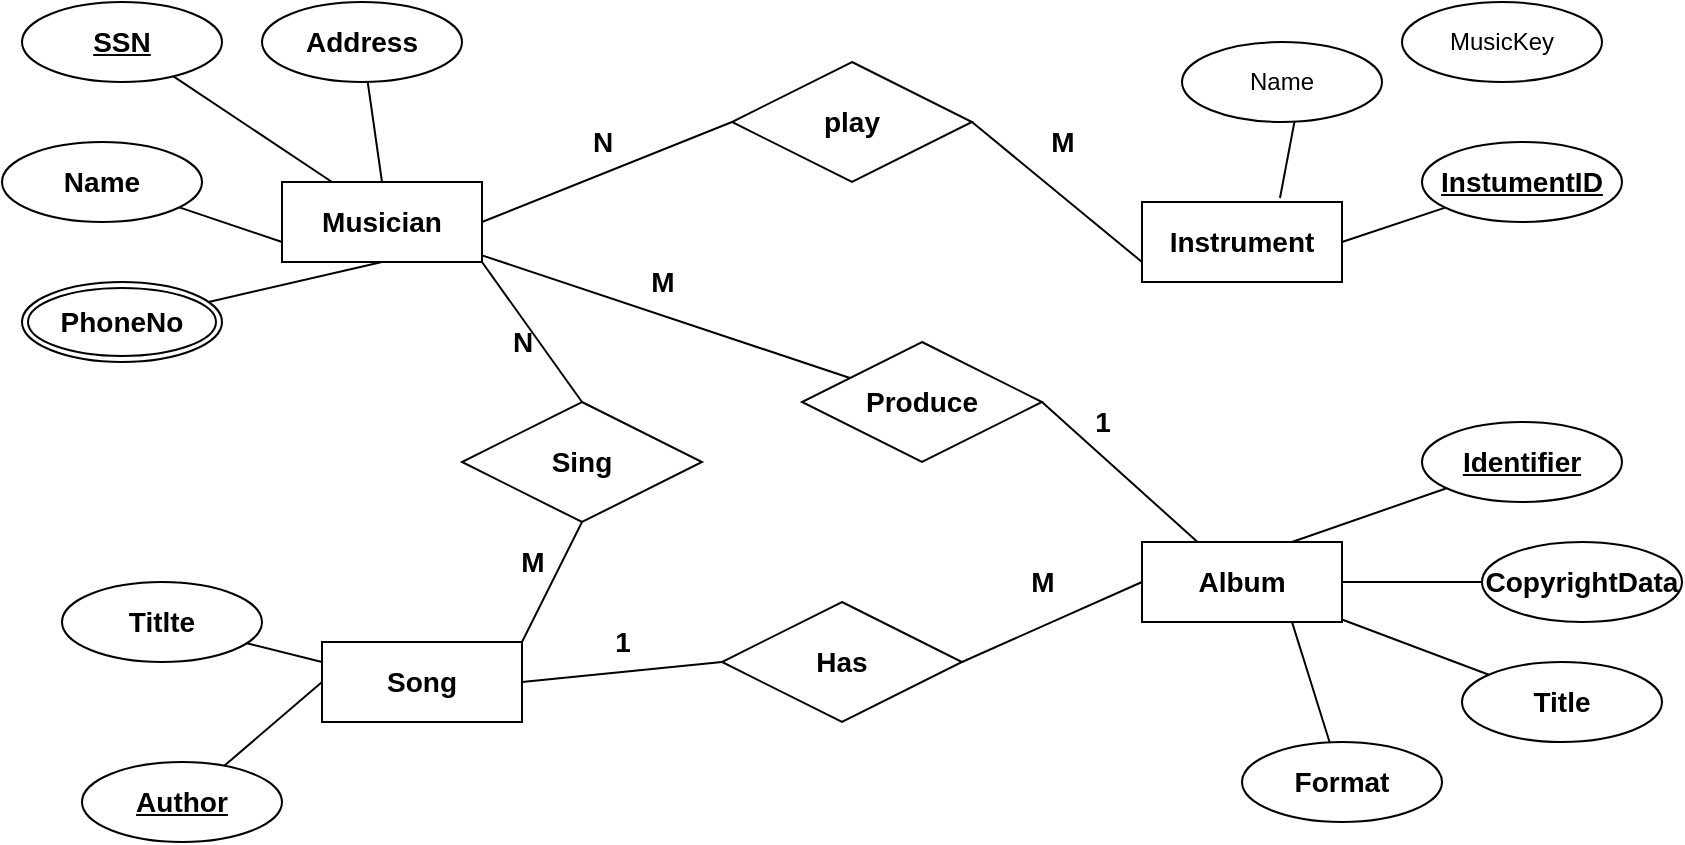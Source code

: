 <mxfile version="14.8.6" type="device"><diagram id="20n3HIHLvlVJilpeOeBg" name="Page-1"><mxGraphModel dx="1386" dy="713" grid="1" gridSize="10" guides="1" tooltips="1" connect="1" arrows="1" fold="1" page="1" pageScale="1" pageWidth="850" pageHeight="1100" math="0" shadow="0"><root><mxCell id="0"/><mxCell id="1" parent="0"/><mxCell id="VqLgRUv5dzBUcafCYTyE-1" value="Musician" style="whiteSpace=wrap;html=1;align=center;fontStyle=1;fontSize=14;" parent="1" vertex="1"><mxGeometry x="140" y="100" width="100" height="40" as="geometry"/></mxCell><mxCell id="VqLgRUv5dzBUcafCYTyE-30" style="edgeStyle=none;rounded=0;orthogonalLoop=1;jettySize=auto;html=1;entryX=0;entryY=0.75;entryDx=0;entryDy=0;endArrow=none;endFill=0;fontStyle=1;fontSize=14;" parent="1" source="VqLgRUv5dzBUcafCYTyE-2" target="VqLgRUv5dzBUcafCYTyE-1" edge="1"><mxGeometry relative="1" as="geometry"/></mxCell><mxCell id="VqLgRUv5dzBUcafCYTyE-2" value="Name" style="ellipse;whiteSpace=wrap;html=1;align=center;fontStyle=1;fontSize=14;" parent="1" vertex="1"><mxGeometry y="80" width="100" height="40" as="geometry"/></mxCell><mxCell id="VqLgRUv5dzBUcafCYTyE-27" style="edgeStyle=none;rounded=0;orthogonalLoop=1;jettySize=auto;html=1;entryX=0.25;entryY=0;entryDx=0;entryDy=0;endArrow=none;endFill=0;fontStyle=1;fontSize=14;" parent="1" source="VqLgRUv5dzBUcafCYTyE-3" target="VqLgRUv5dzBUcafCYTyE-1" edge="1"><mxGeometry relative="1" as="geometry"/></mxCell><mxCell id="VqLgRUv5dzBUcafCYTyE-3" value="SSN" style="ellipse;whiteSpace=wrap;html=1;align=center;fontStyle=5;fontSize=14;" parent="1" vertex="1"><mxGeometry x="10" y="10" width="100" height="40" as="geometry"/></mxCell><mxCell id="VqLgRUv5dzBUcafCYTyE-31" style="edgeStyle=none;rounded=0;orthogonalLoop=1;jettySize=auto;html=1;entryX=0.5;entryY=1;entryDx=0;entryDy=0;endArrow=none;endFill=0;fontStyle=1;fontSize=14;" parent="1" source="VqLgRUv5dzBUcafCYTyE-4" target="VqLgRUv5dzBUcafCYTyE-1" edge="1"><mxGeometry relative="1" as="geometry"/></mxCell><mxCell id="VqLgRUv5dzBUcafCYTyE-4" value="PhoneNo" style="ellipse;shape=doubleEllipse;margin=3;whiteSpace=wrap;html=1;align=center;fontStyle=1;fontSize=14;" parent="1" vertex="1"><mxGeometry x="10" y="150" width="100" height="40" as="geometry"/></mxCell><mxCell id="VqLgRUv5dzBUcafCYTyE-26" style="edgeStyle=none;rounded=0;orthogonalLoop=1;jettySize=auto;html=1;entryX=0.5;entryY=0;entryDx=0;entryDy=0;endArrow=none;endFill=0;fontStyle=1;fontSize=14;" parent="1" target="VqLgRUv5dzBUcafCYTyE-1" edge="1"><mxGeometry relative="1" as="geometry"><mxPoint x="182.852" y="49.967" as="sourcePoint"/></mxGeometry></mxCell><mxCell id="VqLgRUv5dzBUcafCYTyE-6" value="Instrument" style="whiteSpace=wrap;html=1;align=center;fontStyle=1;fontSize=14;" parent="1" vertex="1"><mxGeometry x="570" y="110" width="100" height="40" as="geometry"/></mxCell><mxCell id="VqLgRUv5dzBUcafCYTyE-34" style="edgeStyle=none;rounded=0;orthogonalLoop=1;jettySize=auto;html=1;entryX=0.69;entryY=-0.05;entryDx=0;entryDy=0;entryPerimeter=0;endArrow=none;endFill=0;fontStyle=1;fontSize=14;" parent="1" target="VqLgRUv5dzBUcafCYTyE-6" edge="1"><mxGeometry relative="1" as="geometry"><mxPoint x="646.218" y="69.943" as="sourcePoint"/></mxGeometry></mxCell><mxCell id="VqLgRUv5dzBUcafCYTyE-35" style="edgeStyle=none;rounded=0;orthogonalLoop=1;jettySize=auto;html=1;entryX=1;entryY=0.5;entryDx=0;entryDy=0;endArrow=none;endFill=0;fontStyle=1;fontSize=14;" parent="1" source="VqLgRUv5dzBUcafCYTyE-10" target="VqLgRUv5dzBUcafCYTyE-6" edge="1"><mxGeometry relative="1" as="geometry"/></mxCell><mxCell id="VqLgRUv5dzBUcafCYTyE-10" value="InstumentID" style="ellipse;whiteSpace=wrap;html=1;align=center;fontStyle=5;fontSize=14;" parent="1" vertex="1"><mxGeometry x="710" y="80" width="100" height="40" as="geometry"/></mxCell><mxCell id="VqLgRUv5dzBUcafCYTyE-11" value="Album" style="whiteSpace=wrap;html=1;align=center;fontStyle=1;fontSize=14;" parent="1" vertex="1"><mxGeometry x="570" y="280" width="100" height="40" as="geometry"/></mxCell><mxCell id="VqLgRUv5dzBUcafCYTyE-38" style="edgeStyle=none;rounded=0;orthogonalLoop=1;jettySize=auto;html=1;endArrow=none;endFill=0;fontStyle=1;fontSize=14;" parent="1" source="VqLgRUv5dzBUcafCYTyE-16" target="VqLgRUv5dzBUcafCYTyE-11" edge="1"><mxGeometry relative="1" as="geometry"/></mxCell><mxCell id="VqLgRUv5dzBUcafCYTyE-16" value="Title" style="ellipse;whiteSpace=wrap;html=1;align=center;fontStyle=1;fontSize=14;" parent="1" vertex="1"><mxGeometry x="730" y="340" width="100" height="40" as="geometry"/></mxCell><mxCell id="VqLgRUv5dzBUcafCYTyE-37" style="edgeStyle=none;rounded=0;orthogonalLoop=1;jettySize=auto;html=1;endArrow=none;endFill=0;fontStyle=1;fontSize=14;" parent="1" source="VqLgRUv5dzBUcafCYTyE-17" target="VqLgRUv5dzBUcafCYTyE-11" edge="1"><mxGeometry relative="1" as="geometry"/></mxCell><mxCell id="VqLgRUv5dzBUcafCYTyE-17" value="CopyrightData" style="ellipse;whiteSpace=wrap;html=1;align=center;fontStyle=1;fontSize=14;" parent="1" vertex="1"><mxGeometry x="740" y="280" width="100" height="40" as="geometry"/></mxCell><mxCell id="VqLgRUv5dzBUcafCYTyE-36" style="edgeStyle=none;rounded=0;orthogonalLoop=1;jettySize=auto;html=1;entryX=0.75;entryY=0;entryDx=0;entryDy=0;endArrow=none;endFill=0;fontStyle=1;fontSize=14;" parent="1" source="VqLgRUv5dzBUcafCYTyE-18" target="VqLgRUv5dzBUcafCYTyE-11" edge="1"><mxGeometry relative="1" as="geometry"/></mxCell><mxCell id="VqLgRUv5dzBUcafCYTyE-18" value="Identifier" style="ellipse;whiteSpace=wrap;html=1;align=center;fontStyle=5;fontSize=14;" parent="1" vertex="1"><mxGeometry x="710" y="220" width="100" height="40" as="geometry"/></mxCell><mxCell id="VqLgRUv5dzBUcafCYTyE-39" style="edgeStyle=none;rounded=0;orthogonalLoop=1;jettySize=auto;html=1;entryX=0.75;entryY=1;entryDx=0;entryDy=0;endArrow=none;endFill=0;fontStyle=1;fontSize=14;" parent="1" source="VqLgRUv5dzBUcafCYTyE-19" target="VqLgRUv5dzBUcafCYTyE-11" edge="1"><mxGeometry relative="1" as="geometry"/></mxCell><mxCell id="VqLgRUv5dzBUcafCYTyE-19" value="Format" style="ellipse;whiteSpace=wrap;html=1;align=center;fontStyle=1;fontSize=14;" parent="1" vertex="1"><mxGeometry x="620" y="380" width="100" height="40" as="geometry"/></mxCell><mxCell id="VqLgRUv5dzBUcafCYTyE-20" value="Song" style="whiteSpace=wrap;html=1;align=center;fontStyle=1;fontSize=14;" parent="1" vertex="1"><mxGeometry x="160" y="330" width="100" height="40" as="geometry"/></mxCell><mxCell id="VqLgRUv5dzBUcafCYTyE-33" style="edgeStyle=none;rounded=0;orthogonalLoop=1;jettySize=auto;html=1;entryX=0;entryY=0.5;entryDx=0;entryDy=0;endArrow=none;endFill=0;fontStyle=1;fontSize=14;" parent="1" source="VqLgRUv5dzBUcafCYTyE-21" target="VqLgRUv5dzBUcafCYTyE-20" edge="1"><mxGeometry relative="1" as="geometry"/></mxCell><mxCell id="VqLgRUv5dzBUcafCYTyE-21" value="Author" style="ellipse;whiteSpace=wrap;html=1;align=center;fontStyle=5;fontSize=14;" parent="1" vertex="1"><mxGeometry x="40" y="390" width="100" height="40" as="geometry"/></mxCell><mxCell id="VqLgRUv5dzBUcafCYTyE-32" style="edgeStyle=none;rounded=0;orthogonalLoop=1;jettySize=auto;html=1;entryX=0;entryY=0.25;entryDx=0;entryDy=0;endArrow=none;endFill=0;fontStyle=1;fontSize=14;" parent="1" source="VqLgRUv5dzBUcafCYTyE-22" target="VqLgRUv5dzBUcafCYTyE-20" edge="1"><mxGeometry relative="1" as="geometry"/></mxCell><mxCell id="VqLgRUv5dzBUcafCYTyE-22" value="Titlte" style="ellipse;whiteSpace=wrap;html=1;align=center;fontStyle=1;fontSize=14;" parent="1" vertex="1"><mxGeometry x="30" y="300" width="100" height="40" as="geometry"/></mxCell><mxCell id="VqLgRUv5dzBUcafCYTyE-29" style="edgeStyle=none;rounded=0;orthogonalLoop=1;jettySize=auto;html=1;entryX=0;entryY=0.5;entryDx=0;entryDy=0;endArrow=none;endFill=0;fontStyle=1;fontSize=14;" parent="1" source="VqLgRUv5dzBUcafCYTyE-1" target="VqLgRUv5dzBUcafCYTyE-1" edge="1"><mxGeometry relative="1" as="geometry"/></mxCell><mxCell id="VqLgRUv5dzBUcafCYTyE-41" style="edgeStyle=none;rounded=0;orthogonalLoop=1;jettySize=auto;html=1;entryX=1;entryY=1;entryDx=0;entryDy=0;endArrow=none;endFill=0;exitX=0.5;exitY=0;exitDx=0;exitDy=0;fontStyle=1;fontSize=14;" parent="1" source="VqLgRUv5dzBUcafCYTyE-40" target="VqLgRUv5dzBUcafCYTyE-1" edge="1"><mxGeometry relative="1" as="geometry"/></mxCell><mxCell id="VqLgRUv5dzBUcafCYTyE-42" style="edgeStyle=none;rounded=0;orthogonalLoop=1;jettySize=auto;html=1;entryX=1;entryY=0;entryDx=0;entryDy=0;endArrow=none;endFill=0;exitX=0.5;exitY=1;exitDx=0;exitDy=0;fontStyle=1;fontSize=14;" parent="1" source="VqLgRUv5dzBUcafCYTyE-40" target="VqLgRUv5dzBUcafCYTyE-20" edge="1"><mxGeometry relative="1" as="geometry"><mxPoint x="310" y="244" as="sourcePoint"/></mxGeometry></mxCell><mxCell id="VqLgRUv5dzBUcafCYTyE-40" value="Sing" style="shape=rhombus;perimeter=rhombusPerimeter;whiteSpace=wrap;html=1;align=center;fontStyle=1;fontSize=14;" parent="1" vertex="1"><mxGeometry x="230" y="210" width="120" height="60" as="geometry"/></mxCell><mxCell id="VqLgRUv5dzBUcafCYTyE-44" style="edgeStyle=none;rounded=0;orthogonalLoop=1;jettySize=auto;html=1;entryX=1;entryY=0.5;entryDx=0;entryDy=0;endArrow=none;endFill=0;exitX=0;exitY=0.5;exitDx=0;exitDy=0;fontStyle=1;fontSize=14;" parent="1" source="VqLgRUv5dzBUcafCYTyE-43" target="VqLgRUv5dzBUcafCYTyE-1" edge="1"><mxGeometry relative="1" as="geometry"/></mxCell><mxCell id="VqLgRUv5dzBUcafCYTyE-45" style="edgeStyle=none;rounded=0;orthogonalLoop=1;jettySize=auto;html=1;entryX=0;entryY=0.75;entryDx=0;entryDy=0;endArrow=none;endFill=0;exitX=1;exitY=0.5;exitDx=0;exitDy=0;fontStyle=1;fontSize=14;" parent="1" source="VqLgRUv5dzBUcafCYTyE-43" target="VqLgRUv5dzBUcafCYTyE-6" edge="1"><mxGeometry relative="1" as="geometry"/></mxCell><mxCell id="VqLgRUv5dzBUcafCYTyE-43" value="play" style="shape=rhombus;perimeter=rhombusPerimeter;whiteSpace=wrap;html=1;align=center;fontStyle=1;fontSize=14;" parent="1" vertex="1"><mxGeometry x="365" y="40" width="120" height="60" as="geometry"/></mxCell><mxCell id="VqLgRUv5dzBUcafCYTyE-47" style="edgeStyle=none;rounded=0;orthogonalLoop=1;jettySize=auto;html=1;entryX=0;entryY=0.5;entryDx=0;entryDy=0;endArrow=none;endFill=0;exitX=1;exitY=0.5;exitDx=0;exitDy=0;fontStyle=1;fontSize=14;" parent="1" source="VqLgRUv5dzBUcafCYTyE-46" target="VqLgRUv5dzBUcafCYTyE-11" edge="1"><mxGeometry relative="1" as="geometry"><mxPoint x="480" y="320" as="sourcePoint"/></mxGeometry></mxCell><mxCell id="VqLgRUv5dzBUcafCYTyE-48" style="edgeStyle=none;rounded=0;orthogonalLoop=1;jettySize=auto;html=1;endArrow=none;endFill=0;exitX=0;exitY=0.5;exitDx=0;exitDy=0;entryX=1;entryY=0.5;entryDx=0;entryDy=0;fontStyle=1;fontSize=14;" parent="1" source="VqLgRUv5dzBUcafCYTyE-46" target="VqLgRUv5dzBUcafCYTyE-20" edge="1"><mxGeometry relative="1" as="geometry"/></mxCell><mxCell id="VqLgRUv5dzBUcafCYTyE-46" value="Has" style="shape=rhombus;perimeter=rhombusPerimeter;whiteSpace=wrap;html=1;align=center;fontStyle=1;fontSize=14;" parent="1" vertex="1"><mxGeometry x="360" y="310" width="120" height="60" as="geometry"/></mxCell><mxCell id="VqLgRUv5dzBUcafCYTyE-50" style="edgeStyle=none;rounded=0;orthogonalLoop=1;jettySize=auto;html=1;endArrow=none;endFill=0;fontStyle=1;fontSize=14;" parent="1" source="VqLgRUv5dzBUcafCYTyE-49" target="VqLgRUv5dzBUcafCYTyE-1" edge="1"><mxGeometry relative="1" as="geometry"/></mxCell><mxCell id="VqLgRUv5dzBUcafCYTyE-51" style="edgeStyle=none;rounded=0;orthogonalLoop=1;jettySize=auto;html=1;endArrow=none;endFill=0;exitX=1;exitY=0.5;exitDx=0;exitDy=0;fontStyle=1;fontSize=14;" parent="1" source="VqLgRUv5dzBUcafCYTyE-49" target="VqLgRUv5dzBUcafCYTyE-11" edge="1"><mxGeometry relative="1" as="geometry"/></mxCell><mxCell id="VqLgRUv5dzBUcafCYTyE-49" value="Produce" style="shape=rhombus;perimeter=rhombusPerimeter;whiteSpace=wrap;html=1;align=center;fontStyle=1;fontSize=14;" parent="1" vertex="1"><mxGeometry x="400" y="180" width="120" height="60" as="geometry"/></mxCell><mxCell id="VqLgRUv5dzBUcafCYTyE-52" value="N" style="text;html=1;align=center;verticalAlign=middle;resizable=0;points=[];autosize=1;strokeColor=none;fontStyle=1;fontSize=14;" parent="1" vertex="1"><mxGeometry x="285" y="70" width="30" height="20" as="geometry"/></mxCell><mxCell id="VqLgRUv5dzBUcafCYTyE-53" value="M" style="text;html=1;align=center;verticalAlign=middle;resizable=0;points=[];autosize=1;strokeColor=none;fontStyle=1;fontSize=14;" parent="1" vertex="1"><mxGeometry x="515" y="70" width="30" height="20" as="geometry"/></mxCell><mxCell id="VqLgRUv5dzBUcafCYTyE-54" value="M" style="text;html=1;align=center;verticalAlign=middle;resizable=0;points=[];autosize=1;strokeColor=none;fontStyle=1;fontSize=14;" parent="1" vertex="1"><mxGeometry x="505" y="290" width="30" height="20" as="geometry"/></mxCell><mxCell id="VqLgRUv5dzBUcafCYTyE-55" value="1" style="text;html=1;align=center;verticalAlign=middle;resizable=0;points=[];autosize=1;strokeColor=none;fontStyle=1;fontSize=14;" parent="1" vertex="1"><mxGeometry x="300" y="320" width="20" height="20" as="geometry"/></mxCell><mxCell id="VqLgRUv5dzBUcafCYTyE-56" value="N" style="text;html=1;align=center;verticalAlign=middle;resizable=0;points=[];autosize=1;strokeColor=none;fontStyle=1;fontSize=14;" parent="1" vertex="1"><mxGeometry x="245" y="170" width="30" height="20" as="geometry"/></mxCell><mxCell id="VqLgRUv5dzBUcafCYTyE-57" value="M" style="text;html=1;align=center;verticalAlign=middle;resizable=0;points=[];autosize=1;strokeColor=none;fontStyle=1;fontSize=14;" parent="1" vertex="1"><mxGeometry x="250" y="280" width="30" height="20" as="geometry"/></mxCell><mxCell id="VqLgRUv5dzBUcafCYTyE-58" value="1" style="text;html=1;align=center;verticalAlign=middle;resizable=0;points=[];autosize=1;strokeColor=none;fontStyle=1;fontSize=14;" parent="1" vertex="1"><mxGeometry x="540" y="210" width="20" height="20" as="geometry"/></mxCell><mxCell id="VqLgRUv5dzBUcafCYTyE-59" value="M" style="text;html=1;align=center;verticalAlign=middle;resizable=0;points=[];autosize=1;strokeColor=none;fontStyle=1;fontSize=14;" parent="1" vertex="1"><mxGeometry x="315" y="140" width="30" height="20" as="geometry"/></mxCell><mxCell id="VqLgRUv5dzBUcafCYTyE-60" value="&lt;b&gt;Address&lt;/b&gt;" style="ellipse;whiteSpace=wrap;html=1;align=center;fontSize=14;" parent="1" vertex="1"><mxGeometry x="130" y="10" width="100" height="40" as="geometry"/></mxCell><mxCell id="FB42-0rxaoY_hbCTN2bq-2" value="Name" style="ellipse;whiteSpace=wrap;html=1;align=center;" vertex="1" parent="1"><mxGeometry x="590" y="30" width="100" height="40" as="geometry"/></mxCell><mxCell id="FB42-0rxaoY_hbCTN2bq-3" value="MusicKey" style="ellipse;whiteSpace=wrap;html=1;align=center;" vertex="1" parent="1"><mxGeometry x="700" y="10" width="100" height="40" as="geometry"/></mxCell></root></mxGraphModel></diagram></mxfile>
